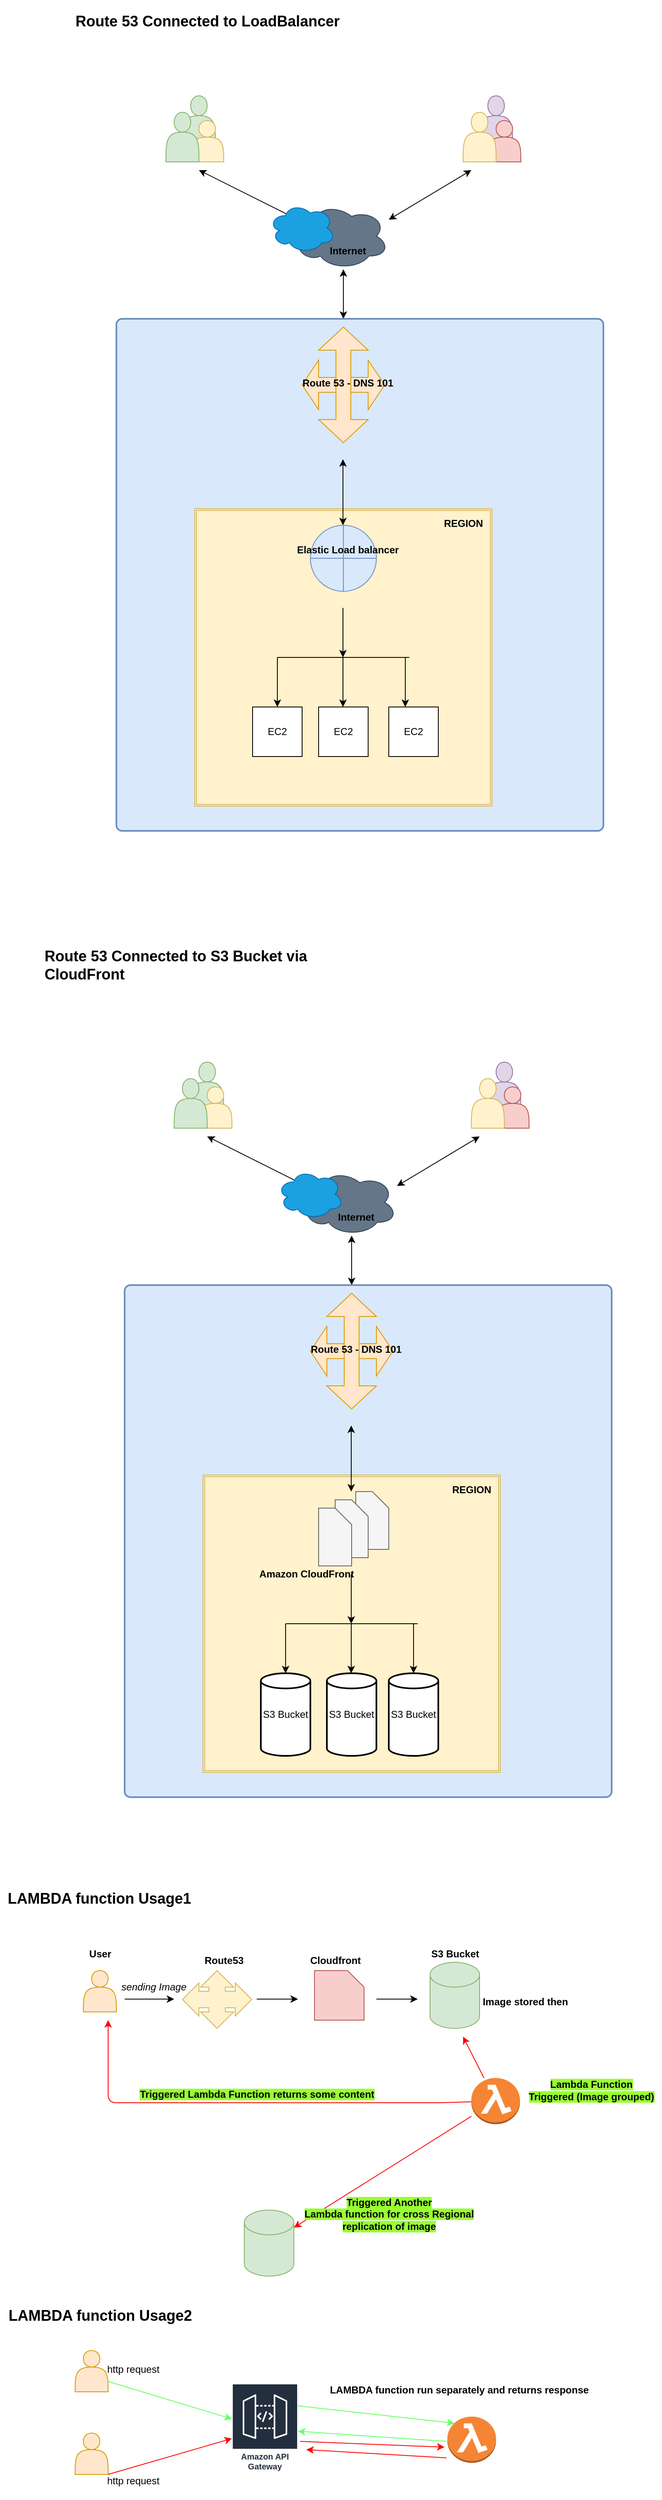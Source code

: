 <mxfile version="14.1.9" type="github">
  <diagram id="UeQTDkwv5za3803A1B4S" name="Page-1">
    <mxGraphModel dx="897" dy="572" grid="1" gridSize="10" guides="1" tooltips="1" connect="1" arrows="1" fold="1" page="1" pageScale="1" pageWidth="850" pageHeight="1100" math="0" shadow="0">
      <root>
        <mxCell id="0" />
        <mxCell id="1" parent="0" />
        <mxCell id="Ybsti9bT6PNA4Oe1Zu98-1" value="" style="shape=actor;whiteSpace=wrap;html=1;fillColor=#d5e8d4;strokeColor=#82b366;" vertex="1" parent="1">
          <mxGeometry x="280" y="210" width="40" height="60" as="geometry" />
        </mxCell>
        <mxCell id="Ybsti9bT6PNA4Oe1Zu98-2" value="" style="shape=actor;whiteSpace=wrap;html=1;fillColor=#fff2cc;strokeColor=#d6b656;" vertex="1" parent="1">
          <mxGeometry x="290" y="240" width="40" height="50" as="geometry" />
        </mxCell>
        <mxCell id="Ybsti9bT6PNA4Oe1Zu98-3" value="" style="shape=actor;whiteSpace=wrap;html=1;fillColor=#d5e8d4;strokeColor=#82b366;" vertex="1" parent="1">
          <mxGeometry x="260" y="230" width="40" height="60" as="geometry" />
        </mxCell>
        <mxCell id="Ybsti9bT6PNA4Oe1Zu98-10" value="" style="shape=actor;whiteSpace=wrap;html=1;fillColor=#e1d5e7;strokeColor=#9673a6;" vertex="1" parent="1">
          <mxGeometry x="640" y="210" width="40" height="60" as="geometry" />
        </mxCell>
        <mxCell id="Ybsti9bT6PNA4Oe1Zu98-11" value="" style="shape=actor;whiteSpace=wrap;html=1;fillColor=#f8cecc;strokeColor=#b85450;" vertex="1" parent="1">
          <mxGeometry x="650" y="240" width="40" height="50" as="geometry" />
        </mxCell>
        <mxCell id="Ybsti9bT6PNA4Oe1Zu98-12" value="" style="shape=actor;whiteSpace=wrap;html=1;fillColor=#fff2cc;strokeColor=#d6b656;" vertex="1" parent="1">
          <mxGeometry x="620" y="230" width="40" height="60" as="geometry" />
        </mxCell>
        <mxCell id="Ybsti9bT6PNA4Oe1Zu98-16" value="" style="endArrow=classic;startArrow=classic;html=1;" edge="1" parent="1">
          <mxGeometry width="50" height="50" relative="1" as="geometry">
            <mxPoint x="420" y="360" as="sourcePoint" />
            <mxPoint x="300" y="300" as="targetPoint" />
          </mxGeometry>
        </mxCell>
        <mxCell id="Ybsti9bT6PNA4Oe1Zu98-17" value="" style="endArrow=classic;startArrow=classic;html=1;" edge="1" parent="1">
          <mxGeometry width="50" height="50" relative="1" as="geometry">
            <mxPoint x="530" y="360" as="sourcePoint" />
            <mxPoint x="630" y="300" as="targetPoint" />
            <Array as="points" />
          </mxGeometry>
        </mxCell>
        <mxCell id="Ybsti9bT6PNA4Oe1Zu98-19" value="" style="ellipse;shape=cloud;whiteSpace=wrap;html=1;fillColor=#647687;strokeColor=#314354;fontColor=#ffffff;" vertex="1" parent="1">
          <mxGeometry x="410" y="340" width="120" height="80" as="geometry" />
        </mxCell>
        <mxCell id="Ybsti9bT6PNA4Oe1Zu98-20" value="" style="ellipse;shape=cloud;whiteSpace=wrap;html=1;fillColor=#1ba1e2;strokeColor=#006EAF;fontColor=#ffffff;" vertex="1" parent="1">
          <mxGeometry x="385" y="340" width="80" height="60" as="geometry" />
        </mxCell>
        <mxCell id="Ybsti9bT6PNA4Oe1Zu98-21" value="" style="endArrow=classic;startArrow=classic;html=1;" edge="1" parent="1">
          <mxGeometry width="50" height="50" relative="1" as="geometry">
            <mxPoint x="475" y="480" as="sourcePoint" />
            <mxPoint x="475" y="420" as="targetPoint" />
          </mxGeometry>
        </mxCell>
        <mxCell id="Ybsti9bT6PNA4Oe1Zu98-22" value="&lt;div&gt;&lt;b&gt;Internet&lt;/b&gt;&lt;/div&gt;&lt;div&gt;&lt;br&gt;&lt;/div&gt;" style="text;html=1;align=center;verticalAlign=middle;resizable=0;points=[];autosize=1;" vertex="1" parent="1">
          <mxGeometry x="450" y="390" width="60" height="30" as="geometry" />
        </mxCell>
        <mxCell id="Ybsti9bT6PNA4Oe1Zu98-60" value="" style="rounded=1;whiteSpace=wrap;html=1;absoluteArcSize=1;arcSize=14;strokeWidth=2;fillColor=#dae8fc;strokeColor=#6c8ebf;" vertex="1" parent="1">
          <mxGeometry x="200" y="480" width="590" height="620" as="geometry" />
        </mxCell>
        <mxCell id="Ybsti9bT6PNA4Oe1Zu98-61" value="" style="shape=doubleArrow;whiteSpace=wrap;html=1;fillColor=#ffe6cc;strokeColor=#d79b00;" vertex="1" parent="1">
          <mxGeometry x="425" y="530" width="100" height="60" as="geometry" />
        </mxCell>
        <mxCell id="Ybsti9bT6PNA4Oe1Zu98-62" value="" style="shape=doubleArrow;direction=south;whiteSpace=wrap;html=1;fillColor=#ffe6cc;strokeColor=#d79b00;" vertex="1" parent="1">
          <mxGeometry x="445" y="490" width="60" height="140" as="geometry" />
        </mxCell>
        <mxCell id="Ybsti9bT6PNA4Oe1Zu98-63" value="&lt;div&gt;&lt;b&gt;Route 53 - DNS 101&lt;/b&gt;&lt;/div&gt;&lt;div&gt;&lt;b&gt;&lt;br&gt;&lt;/b&gt;&lt;/div&gt;" style="text;html=1;align=center;verticalAlign=middle;resizable=0;points=[];autosize=1;" vertex="1" parent="1">
          <mxGeometry x="415" y="550" width="130" height="30" as="geometry" />
        </mxCell>
        <mxCell id="Ybsti9bT6PNA4Oe1Zu98-64" value="" style="shape=ext;double=1;whiteSpace=wrap;html=1;aspect=fixed;fillColor=#fff2cc;strokeColor=#d6b656;" vertex="1" parent="1">
          <mxGeometry x="295" y="710" width="360" height="360" as="geometry" />
        </mxCell>
        <mxCell id="Ybsti9bT6PNA4Oe1Zu98-65" value="" style="endArrow=classic;startArrow=classic;html=1;" edge="1" parent="1">
          <mxGeometry width="50" height="50" relative="1" as="geometry">
            <mxPoint x="474.5" y="730" as="sourcePoint" />
            <mxPoint x="474.5" y="650" as="targetPoint" />
            <Array as="points" />
          </mxGeometry>
        </mxCell>
        <mxCell id="Ybsti9bT6PNA4Oe1Zu98-66" value="" style="shape=orEllipse;perimeter=ellipsePerimeter;whiteSpace=wrap;html=1;backgroundOutline=1;fillColor=#dae8fc;strokeColor=#6c8ebf;" vertex="1" parent="1">
          <mxGeometry x="435" y="730" width="80" height="80" as="geometry" />
        </mxCell>
        <mxCell id="Ybsti9bT6PNA4Oe1Zu98-67" value="&lt;b&gt;Elastic Load balancer&lt;/b&gt;" style="text;html=1;align=center;verticalAlign=middle;resizable=0;points=[];autosize=1;" vertex="1" parent="1">
          <mxGeometry x="410" y="750" width="140" height="20" as="geometry" />
        </mxCell>
        <mxCell id="Ybsti9bT6PNA4Oe1Zu98-68" value="" style="endArrow=classic;html=1;" edge="1" parent="1">
          <mxGeometry width="50" height="50" relative="1" as="geometry">
            <mxPoint x="395" y="890" as="sourcePoint" />
            <mxPoint x="395" y="950" as="targetPoint" />
          </mxGeometry>
        </mxCell>
        <mxCell id="Ybsti9bT6PNA4Oe1Zu98-69" value="" style="endArrow=classic;html=1;" edge="1" parent="1">
          <mxGeometry width="50" height="50" relative="1" as="geometry">
            <mxPoint x="474.5" y="890" as="sourcePoint" />
            <mxPoint x="474.5" y="950" as="targetPoint" />
          </mxGeometry>
        </mxCell>
        <mxCell id="Ybsti9bT6PNA4Oe1Zu98-70" value="" style="endArrow=classic;html=1;" edge="1" parent="1">
          <mxGeometry width="50" height="50" relative="1" as="geometry">
            <mxPoint x="550" y="890" as="sourcePoint" />
            <mxPoint x="550" y="950" as="targetPoint" />
            <Array as="points">
              <mxPoint x="550" y="920" />
            </Array>
          </mxGeometry>
        </mxCell>
        <mxCell id="Ybsti9bT6PNA4Oe1Zu98-71" value="" style="endArrow=none;html=1;" edge="1" parent="1">
          <mxGeometry width="50" height="50" relative="1" as="geometry">
            <mxPoint x="395" y="890" as="sourcePoint" />
            <mxPoint x="555" y="890" as="targetPoint" />
          </mxGeometry>
        </mxCell>
        <mxCell id="Ybsti9bT6PNA4Oe1Zu98-72" value="" style="endArrow=classic;html=1;" edge="1" parent="1">
          <mxGeometry width="50" height="50" relative="1" as="geometry">
            <mxPoint x="474.5" y="830" as="sourcePoint" />
            <mxPoint x="474.5" y="890" as="targetPoint" />
            <Array as="points">
              <mxPoint x="474.5" y="860" />
            </Array>
          </mxGeometry>
        </mxCell>
        <mxCell id="Ybsti9bT6PNA4Oe1Zu98-73" value="EC2" style="whiteSpace=wrap;html=1;aspect=fixed;" vertex="1" parent="1">
          <mxGeometry x="365" y="950" width="60" height="60" as="geometry" />
        </mxCell>
        <mxCell id="Ybsti9bT6PNA4Oe1Zu98-74" value="EC2" style="whiteSpace=wrap;html=1;aspect=fixed;" vertex="1" parent="1">
          <mxGeometry x="445" y="950" width="60" height="60" as="geometry" />
        </mxCell>
        <mxCell id="Ybsti9bT6PNA4Oe1Zu98-75" value="EC2" style="whiteSpace=wrap;html=1;aspect=fixed;" vertex="1" parent="1">
          <mxGeometry x="530" y="950" width="60" height="60" as="geometry" />
        </mxCell>
        <mxCell id="Ybsti9bT6PNA4Oe1Zu98-76" value="&lt;div&gt;&lt;b&gt;REGION&lt;/b&gt;&lt;/div&gt;&lt;div&gt;&lt;br&gt;&lt;/div&gt;" style="text;html=1;align=center;verticalAlign=middle;resizable=0;points=[];autosize=1;" vertex="1" parent="1">
          <mxGeometry x="590" y="720" width="60" height="30" as="geometry" />
        </mxCell>
        <mxCell id="Ybsti9bT6PNA4Oe1Zu98-77" value="&lt;h2&gt;&lt;b&gt;Route 53 Connected to LoadBalancer&lt;/b&gt;&lt;/h2&gt;" style="text;html=1;align=center;verticalAlign=middle;resizable=0;points=[];autosize=1;" vertex="1" parent="1">
          <mxGeometry x="140" y="95" width="340" height="50" as="geometry" />
        </mxCell>
        <mxCell id="Ybsti9bT6PNA4Oe1Zu98-78" value="&lt;h2&gt;&lt;b&gt;Route 53 Connected to S3 Bucket via CloudFront&lt;br&gt;&lt;/b&gt;&lt;/h2&gt;" style="text;whiteSpace=wrap;html=1;" vertex="1" parent="1">
          <mxGeometry x="111" y="1220" width="350" height="60" as="geometry" />
        </mxCell>
        <mxCell id="Ybsti9bT6PNA4Oe1Zu98-79" value="" style="shape=actor;whiteSpace=wrap;html=1;fillColor=#d5e8d4;strokeColor=#82b366;" vertex="1" parent="1">
          <mxGeometry x="290" y="1380" width="40" height="60" as="geometry" />
        </mxCell>
        <mxCell id="Ybsti9bT6PNA4Oe1Zu98-80" value="" style="shape=actor;whiteSpace=wrap;html=1;fillColor=#fff2cc;strokeColor=#d6b656;" vertex="1" parent="1">
          <mxGeometry x="300" y="1410" width="40" height="50" as="geometry" />
        </mxCell>
        <mxCell id="Ybsti9bT6PNA4Oe1Zu98-81" value="" style="shape=actor;whiteSpace=wrap;html=1;fillColor=#d5e8d4;strokeColor=#82b366;" vertex="1" parent="1">
          <mxGeometry x="270" y="1400" width="40" height="60" as="geometry" />
        </mxCell>
        <mxCell id="Ybsti9bT6PNA4Oe1Zu98-82" value="" style="shape=actor;whiteSpace=wrap;html=1;fillColor=#e1d5e7;strokeColor=#9673a6;" vertex="1" parent="1">
          <mxGeometry x="650" y="1380" width="40" height="60" as="geometry" />
        </mxCell>
        <mxCell id="Ybsti9bT6PNA4Oe1Zu98-83" value="" style="shape=actor;whiteSpace=wrap;html=1;fillColor=#f8cecc;strokeColor=#b85450;" vertex="1" parent="1">
          <mxGeometry x="660" y="1410" width="40" height="50" as="geometry" />
        </mxCell>
        <mxCell id="Ybsti9bT6PNA4Oe1Zu98-84" value="" style="shape=actor;whiteSpace=wrap;html=1;fillColor=#fff2cc;strokeColor=#d6b656;" vertex="1" parent="1">
          <mxGeometry x="630" y="1400" width="40" height="60" as="geometry" />
        </mxCell>
        <mxCell id="Ybsti9bT6PNA4Oe1Zu98-85" value="" style="endArrow=classic;startArrow=classic;html=1;" edge="1" parent="1">
          <mxGeometry width="50" height="50" relative="1" as="geometry">
            <mxPoint x="430" y="1530" as="sourcePoint" />
            <mxPoint x="310" y="1470" as="targetPoint" />
          </mxGeometry>
        </mxCell>
        <mxCell id="Ybsti9bT6PNA4Oe1Zu98-86" value="" style="endArrow=classic;startArrow=classic;html=1;" edge="1" parent="1">
          <mxGeometry width="50" height="50" relative="1" as="geometry">
            <mxPoint x="540" y="1530" as="sourcePoint" />
            <mxPoint x="640" y="1470" as="targetPoint" />
            <Array as="points" />
          </mxGeometry>
        </mxCell>
        <mxCell id="Ybsti9bT6PNA4Oe1Zu98-87" value="" style="ellipse;shape=cloud;whiteSpace=wrap;html=1;fillColor=#647687;strokeColor=#314354;fontColor=#ffffff;" vertex="1" parent="1">
          <mxGeometry x="420" y="1510" width="120" height="80" as="geometry" />
        </mxCell>
        <mxCell id="Ybsti9bT6PNA4Oe1Zu98-88" value="" style="ellipse;shape=cloud;whiteSpace=wrap;html=1;fillColor=#1ba1e2;strokeColor=#006EAF;fontColor=#ffffff;" vertex="1" parent="1">
          <mxGeometry x="395" y="1510" width="80" height="60" as="geometry" />
        </mxCell>
        <mxCell id="Ybsti9bT6PNA4Oe1Zu98-89" value="" style="endArrow=classic;startArrow=classic;html=1;" edge="1" parent="1">
          <mxGeometry width="50" height="50" relative="1" as="geometry">
            <mxPoint x="485" y="1650" as="sourcePoint" />
            <mxPoint x="485" y="1590" as="targetPoint" />
          </mxGeometry>
        </mxCell>
        <mxCell id="Ybsti9bT6PNA4Oe1Zu98-90" value="&lt;div&gt;&lt;b&gt;Internet&lt;/b&gt;&lt;/div&gt;&lt;div&gt;&lt;br&gt;&lt;/div&gt;" style="text;html=1;align=center;verticalAlign=middle;resizable=0;points=[];autosize=1;" vertex="1" parent="1">
          <mxGeometry x="460" y="1560" width="60" height="30" as="geometry" />
        </mxCell>
        <mxCell id="Ybsti9bT6PNA4Oe1Zu98-91" value="" style="rounded=1;whiteSpace=wrap;html=1;absoluteArcSize=1;arcSize=14;strokeWidth=2;fillColor=#dae8fc;strokeColor=#6c8ebf;" vertex="1" parent="1">
          <mxGeometry x="210" y="1650" width="590" height="620" as="geometry" />
        </mxCell>
        <mxCell id="Ybsti9bT6PNA4Oe1Zu98-92" value="" style="shape=doubleArrow;whiteSpace=wrap;html=1;fillColor=#ffe6cc;strokeColor=#d79b00;" vertex="1" parent="1">
          <mxGeometry x="435" y="1700" width="100" height="60" as="geometry" />
        </mxCell>
        <mxCell id="Ybsti9bT6PNA4Oe1Zu98-93" value="" style="shape=doubleArrow;direction=south;whiteSpace=wrap;html=1;fillColor=#ffe6cc;strokeColor=#d79b00;" vertex="1" parent="1">
          <mxGeometry x="455" y="1660" width="60" height="140" as="geometry" />
        </mxCell>
        <mxCell id="Ybsti9bT6PNA4Oe1Zu98-94" value="&lt;div&gt;&lt;b&gt;Route 53 - DNS 101&lt;/b&gt;&lt;/div&gt;&lt;div&gt;&lt;b&gt;&lt;br&gt;&lt;/b&gt;&lt;/div&gt;" style="text;html=1;align=center;verticalAlign=middle;resizable=0;points=[];autosize=1;" vertex="1" parent="1">
          <mxGeometry x="425" y="1720" width="130" height="30" as="geometry" />
        </mxCell>
        <mxCell id="Ybsti9bT6PNA4Oe1Zu98-95" value="" style="shape=ext;double=1;whiteSpace=wrap;html=1;aspect=fixed;fillColor=#fff2cc;strokeColor=#d6b656;" vertex="1" parent="1">
          <mxGeometry x="305" y="1880" width="360" height="360" as="geometry" />
        </mxCell>
        <mxCell id="Ybsti9bT6PNA4Oe1Zu98-96" value="" style="endArrow=classic;startArrow=classic;html=1;" edge="1" parent="1">
          <mxGeometry width="50" height="50" relative="1" as="geometry">
            <mxPoint x="484.5" y="1900" as="sourcePoint" />
            <mxPoint x="484.5" y="1820" as="targetPoint" />
            <Array as="points" />
          </mxGeometry>
        </mxCell>
        <mxCell id="Ybsti9bT6PNA4Oe1Zu98-98" value="&lt;b&gt;Amazon CloudFront&lt;br&gt;&lt;/b&gt;" style="text;html=1;align=center;verticalAlign=middle;resizable=0;points=[];autosize=1;" vertex="1" parent="1">
          <mxGeometry x="365" y="1990" width="130" height="20" as="geometry" />
        </mxCell>
        <mxCell id="Ybsti9bT6PNA4Oe1Zu98-99" value="" style="endArrow=classic;html=1;" edge="1" parent="1">
          <mxGeometry width="50" height="50" relative="1" as="geometry">
            <mxPoint x="405" y="2060" as="sourcePoint" />
            <mxPoint x="405" y="2120" as="targetPoint" />
          </mxGeometry>
        </mxCell>
        <mxCell id="Ybsti9bT6PNA4Oe1Zu98-100" value="" style="endArrow=classic;html=1;" edge="1" parent="1">
          <mxGeometry width="50" height="50" relative="1" as="geometry">
            <mxPoint x="484.5" y="2060" as="sourcePoint" />
            <mxPoint x="484.5" y="2120" as="targetPoint" />
          </mxGeometry>
        </mxCell>
        <mxCell id="Ybsti9bT6PNA4Oe1Zu98-101" value="" style="endArrow=classic;html=1;" edge="1" parent="1">
          <mxGeometry width="50" height="50" relative="1" as="geometry">
            <mxPoint x="560" y="2060" as="sourcePoint" />
            <mxPoint x="560" y="2120" as="targetPoint" />
            <Array as="points">
              <mxPoint x="560" y="2090" />
            </Array>
          </mxGeometry>
        </mxCell>
        <mxCell id="Ybsti9bT6PNA4Oe1Zu98-102" value="" style="endArrow=none;html=1;" edge="1" parent="1">
          <mxGeometry width="50" height="50" relative="1" as="geometry">
            <mxPoint x="405" y="2060" as="sourcePoint" />
            <mxPoint x="565" y="2060" as="targetPoint" />
          </mxGeometry>
        </mxCell>
        <mxCell id="Ybsti9bT6PNA4Oe1Zu98-103" value="" style="endArrow=classic;html=1;" edge="1" parent="1">
          <mxGeometry width="50" height="50" relative="1" as="geometry">
            <mxPoint x="484.5" y="2000" as="sourcePoint" />
            <mxPoint x="484.5" y="2060" as="targetPoint" />
            <Array as="points">
              <mxPoint x="484.5" y="2030" />
            </Array>
          </mxGeometry>
        </mxCell>
        <mxCell id="Ybsti9bT6PNA4Oe1Zu98-107" value="&lt;div&gt;&lt;b&gt;REGION&lt;/b&gt;&lt;/div&gt;&lt;div&gt;&lt;br&gt;&lt;/div&gt;" style="text;html=1;align=center;verticalAlign=middle;resizable=0;points=[];autosize=1;" vertex="1" parent="1">
          <mxGeometry x="600" y="1890" width="60" height="30" as="geometry" />
        </mxCell>
        <mxCell id="Ybsti9bT6PNA4Oe1Zu98-108" value="" style="verticalLabelPosition=bottom;verticalAlign=top;html=1;shape=card;whiteSpace=wrap;size=20;arcSize=12;direction=south;fillColor=#f5f5f5;strokeColor=#666666;fontColor=#333333;" vertex="1" parent="1">
          <mxGeometry x="490" y="1900" width="40" height="70" as="geometry" />
        </mxCell>
        <mxCell id="Ybsti9bT6PNA4Oe1Zu98-109" value="" style="verticalLabelPosition=bottom;verticalAlign=top;html=1;shape=card;whiteSpace=wrap;size=20;arcSize=12;direction=south;fillColor=#f5f5f5;strokeColor=#666666;fontColor=#333333;" vertex="1" parent="1">
          <mxGeometry x="465" y="1910" width="40" height="70" as="geometry" />
        </mxCell>
        <mxCell id="Ybsti9bT6PNA4Oe1Zu98-110" value="" style="verticalLabelPosition=bottom;verticalAlign=top;html=1;shape=card;whiteSpace=wrap;size=20;arcSize=12;direction=south;fillColor=#f5f5f5;strokeColor=#666666;fontColor=#333333;" vertex="1" parent="1">
          <mxGeometry x="445" y="1920" width="40" height="70" as="geometry" />
        </mxCell>
        <mxCell id="Ybsti9bT6PNA4Oe1Zu98-111" value="S3 Bucket" style="strokeWidth=2;html=1;shape=mxgraph.flowchart.direct_data;whiteSpace=wrap;direction=north;" vertex="1" parent="1">
          <mxGeometry x="375" y="2120" width="60" height="100" as="geometry" />
        </mxCell>
        <mxCell id="Ybsti9bT6PNA4Oe1Zu98-112" value="S3 Bucket" style="strokeWidth=2;html=1;shape=mxgraph.flowchart.direct_data;whiteSpace=wrap;direction=north;" vertex="1" parent="1">
          <mxGeometry x="455" y="2120" width="60" height="100" as="geometry" />
        </mxCell>
        <mxCell id="Ybsti9bT6PNA4Oe1Zu98-113" value="S3 Bucket" style="strokeWidth=2;html=1;shape=mxgraph.flowchart.direct_data;whiteSpace=wrap;direction=north;" vertex="1" parent="1">
          <mxGeometry x="530" y="2120" width="60" height="100" as="geometry" />
        </mxCell>
        <mxCell id="Ybsti9bT6PNA4Oe1Zu98-114" value="&lt;div&gt;&lt;h2&gt;&lt;b&gt;LAMBDA function Usage1&lt;/b&gt;&lt;/h2&gt;&lt;/div&gt;&lt;div&gt;&lt;b&gt;&lt;br&gt;&lt;/b&gt;&lt;/div&gt;" style="text;html=1;align=center;verticalAlign=middle;resizable=0;points=[];autosize=1;" vertex="1" parent="1">
          <mxGeometry x="59" y="2370" width="240" height="60" as="geometry" />
        </mxCell>
        <mxCell id="Ybsti9bT6PNA4Oe1Zu98-115" value="" style="shape=actor;whiteSpace=wrap;html=1;fillColor=#ffe6cc;strokeColor=#d79b00;" vertex="1" parent="1">
          <mxGeometry x="160" y="2480" width="40" height="50" as="geometry" />
        </mxCell>
        <mxCell id="Ybsti9bT6PNA4Oe1Zu98-117" value="" style="html=1;shadow=0;dashed=0;align=center;verticalAlign=middle;shape=mxgraph.arrows2.quadArrow;dy=10;dx=20;notch=24;arrowHead=10;fillColor=#fff2cc;strokeColor=#d6b656;" vertex="1" parent="1">
          <mxGeometry x="280" y="2480" width="84" height="70" as="geometry" />
        </mxCell>
        <mxCell id="Ybsti9bT6PNA4Oe1Zu98-120" value="" style="verticalLabelPosition=bottom;verticalAlign=top;html=1;shape=card;whiteSpace=wrap;size=20;arcSize=12;direction=south;fillColor=#f8cecc;strokeColor=#b85450;" vertex="1" parent="1">
          <mxGeometry x="440" y="2480" width="60" height="60" as="geometry" />
        </mxCell>
        <mxCell id="Ybsti9bT6PNA4Oe1Zu98-122" value="" style="shape=cylinder3;whiteSpace=wrap;html=1;boundedLbl=1;backgroundOutline=1;size=15;fillColor=#d5e8d4;strokeColor=#82b366;" vertex="1" parent="1">
          <mxGeometry x="580" y="2470" width="60" height="80" as="geometry" />
        </mxCell>
        <mxCell id="Ybsti9bT6PNA4Oe1Zu98-123" value="" style="endArrow=classic;html=1;" edge="1" parent="1">
          <mxGeometry width="50" height="50" relative="1" as="geometry">
            <mxPoint x="210" y="2514.5" as="sourcePoint" />
            <mxPoint x="270" y="2514.5" as="targetPoint" />
            <Array as="points">
              <mxPoint x="240" y="2514.5" />
            </Array>
          </mxGeometry>
        </mxCell>
        <mxCell id="Ybsti9bT6PNA4Oe1Zu98-124" value="&lt;div&gt;&lt;b&gt;Cloudfront&lt;/b&gt;&lt;/div&gt;&lt;div&gt;&lt;b&gt;&lt;br&gt;&lt;/b&gt;&lt;/div&gt;" style="text;html=1;align=center;verticalAlign=middle;resizable=0;points=[];autosize=1;" vertex="1" parent="1">
          <mxGeometry x="425" y="2460" width="80" height="30" as="geometry" />
        </mxCell>
        <mxCell id="Ybsti9bT6PNA4Oe1Zu98-125" value="&lt;div&gt;&lt;b&gt;Route53&lt;/b&gt;&lt;/div&gt;&lt;div&gt;&lt;b&gt;&lt;br&gt;&lt;/b&gt;&lt;/div&gt;" style="text;html=1;align=center;verticalAlign=middle;resizable=0;points=[];autosize=1;" vertex="1" parent="1">
          <mxGeometry x="300" y="2460" width="60" height="30" as="geometry" />
        </mxCell>
        <mxCell id="Ybsti9bT6PNA4Oe1Zu98-126" value="&lt;b&gt;User&lt;/b&gt;" style="text;html=1;align=center;verticalAlign=middle;resizable=0;points=[];autosize=1;" vertex="1" parent="1">
          <mxGeometry x="160" y="2450" width="40" height="20" as="geometry" />
        </mxCell>
        <mxCell id="Ybsti9bT6PNA4Oe1Zu98-127" value="&lt;i&gt;sending Image&lt;/i&gt;" style="text;html=1;align=center;verticalAlign=middle;resizable=0;points=[];autosize=1;" vertex="1" parent="1">
          <mxGeometry x="200" y="2490" width="90" height="20" as="geometry" />
        </mxCell>
        <mxCell id="Ybsti9bT6PNA4Oe1Zu98-128" value="&lt;div&gt;&lt;b&gt;S3 Bucket&lt;/b&gt;&lt;/div&gt;" style="text;html=1;align=center;verticalAlign=middle;resizable=0;points=[];autosize=1;" vertex="1" parent="1">
          <mxGeometry x="575" y="2450" width="70" height="20" as="geometry" />
        </mxCell>
        <mxCell id="Ybsti9bT6PNA4Oe1Zu98-129" value="" style="endArrow=classic;html=1;" edge="1" parent="1">
          <mxGeometry width="50" height="50" relative="1" as="geometry">
            <mxPoint x="370" y="2514.5" as="sourcePoint" />
            <mxPoint x="420" y="2514.5" as="targetPoint" />
            <Array as="points">
              <mxPoint x="400" y="2514.5" />
            </Array>
          </mxGeometry>
        </mxCell>
        <mxCell id="Ybsti9bT6PNA4Oe1Zu98-130" value="" style="endArrow=classic;html=1;" edge="1" parent="1">
          <mxGeometry width="50" height="50" relative="1" as="geometry">
            <mxPoint x="515" y="2514.5" as="sourcePoint" />
            <mxPoint x="565" y="2514.5" as="targetPoint" />
            <Array as="points">
              <mxPoint x="545" y="2514.5" />
            </Array>
          </mxGeometry>
        </mxCell>
        <mxCell id="Ybsti9bT6PNA4Oe1Zu98-132" value="&lt;span style=&quot;background-color: rgb(153 , 255 , 51)&quot;&gt;&lt;b&gt;Lambda Function&lt;br&gt;&lt;/b&gt;&lt;/span&gt;&lt;div&gt;&lt;span style=&quot;background-color: rgb(153 , 255 , 51)&quot;&gt;&lt;b&gt;Triggered (Image grouped)&lt;br&gt;&lt;/b&gt;&lt;/span&gt;&lt;/div&gt;" style="text;html=1;align=center;verticalAlign=middle;resizable=0;points=[];autosize=1;" vertex="1" parent="1">
          <mxGeometry x="690" y="2610" width="170" height="30" as="geometry" />
        </mxCell>
        <mxCell id="Ybsti9bT6PNA4Oe1Zu98-133" value="&lt;div&gt;&lt;b&gt;Image stored then&lt;/b&gt;&lt;/div&gt;&lt;div&gt;&lt;b&gt;&lt;br&gt;&lt;/b&gt;&lt;/div&gt;" style="text;html=1;align=center;verticalAlign=middle;resizable=0;points=[];autosize=1;" vertex="1" parent="1">
          <mxGeometry x="635" y="2510" width="120" height="30" as="geometry" />
        </mxCell>
        <mxCell id="Ybsti9bT6PNA4Oe1Zu98-134" value="" style="endArrow=classic;html=1;strokeColor=#FF0000;" edge="1" parent="1" source="Ybsti9bT6PNA4Oe1Zu98-142" target="Ybsti9bT6PNA4Oe1Zu98-136">
          <mxGeometry width="50" height="50" relative="1" as="geometry">
            <mxPoint x="585" y="2545" as="sourcePoint" />
            <mxPoint x="525" y="2625" as="targetPoint" />
          </mxGeometry>
        </mxCell>
        <mxCell id="Ybsti9bT6PNA4Oe1Zu98-135" value="&lt;b&gt;&lt;span style=&quot;background-color: rgb(153 , 255 , 51)&quot;&gt;Triggered Another &lt;br&gt;Lambda function for cross Regional&lt;br&gt;replication of image&lt;br&gt;&lt;/span&gt;&lt;/b&gt;" style="text;html=1;align=center;verticalAlign=middle;resizable=0;points=[];autosize=1;" vertex="1" parent="1">
          <mxGeometry x="420" y="2750" width="220" height="50" as="geometry" />
        </mxCell>
        <mxCell id="Ybsti9bT6PNA4Oe1Zu98-136" value="" style="shape=cylinder3;whiteSpace=wrap;html=1;boundedLbl=1;backgroundOutline=1;size=15;fillColor=#d5e8d4;strokeColor=#82b366;" vertex="1" parent="1">
          <mxGeometry x="355" y="2770" width="60" height="80" as="geometry" />
        </mxCell>
        <mxCell id="Ybsti9bT6PNA4Oe1Zu98-139" value="" style="endArrow=classic;html=1;strokeColor=#FF0000;" edge="1" parent="1" source="Ybsti9bT6PNA4Oe1Zu98-142">
          <mxGeometry width="50" height="50" relative="1" as="geometry">
            <mxPoint x="590" y="2610" as="sourcePoint" />
            <mxPoint x="190" y="2540" as="targetPoint" />
            <Array as="points">
              <mxPoint x="590" y="2640" />
              <mxPoint x="190" y="2640" />
            </Array>
          </mxGeometry>
        </mxCell>
        <mxCell id="Ybsti9bT6PNA4Oe1Zu98-140" value="&lt;b&gt;&lt;span style=&quot;background-color: rgb(153 , 255 , 51)&quot;&gt;Triggered Lambda Function returns some content&lt;/span&gt;&lt;/b&gt;" style="text;html=1;align=center;verticalAlign=middle;resizable=0;points=[];autosize=1;" vertex="1" parent="1">
          <mxGeometry x="220" y="2620" width="300" height="20" as="geometry" />
        </mxCell>
        <mxCell id="Ybsti9bT6PNA4Oe1Zu98-142" value="" style="outlineConnect=0;dashed=0;verticalLabelPosition=bottom;verticalAlign=top;align=center;html=1;shape=mxgraph.aws3.lambda_function;fillColor=#F58534;gradientColor=none;" vertex="1" parent="1">
          <mxGeometry x="630" y="2610" width="59" height="56" as="geometry" />
        </mxCell>
        <mxCell id="Ybsti9bT6PNA4Oe1Zu98-143" value="" style="endArrow=classic;html=1;strokeColor=#FF0000;" edge="1" parent="1" source="Ybsti9bT6PNA4Oe1Zu98-142">
          <mxGeometry width="50" height="50" relative="1" as="geometry">
            <mxPoint x="590" y="2600" as="sourcePoint" />
            <mxPoint x="620" y="2560" as="targetPoint" />
          </mxGeometry>
        </mxCell>
        <mxCell id="Ybsti9bT6PNA4Oe1Zu98-144" value="&lt;div&gt;&lt;h2&gt;&lt;b&gt;LAMBDA function Usage2&lt;/b&gt;&lt;/h2&gt;&lt;/div&gt;&lt;div&gt;&lt;b&gt;&lt;br&gt;&lt;/b&gt;&lt;/div&gt;" style="text;html=1;align=center;verticalAlign=middle;resizable=0;points=[];autosize=1;" vertex="1" parent="1">
          <mxGeometry x="60" y="2875" width="240" height="60" as="geometry" />
        </mxCell>
        <mxCell id="Ybsti9bT6PNA4Oe1Zu98-146" value="" style="shape=actor;whiteSpace=wrap;html=1;fillColor=#ffe6cc;strokeColor=#d79b00;" vertex="1" parent="1">
          <mxGeometry x="150" y="2940" width="40" height="50" as="geometry" />
        </mxCell>
        <mxCell id="Ybsti9bT6PNA4Oe1Zu98-147" value="" style="shape=actor;whiteSpace=wrap;html=1;fillColor=#ffe6cc;strokeColor=#d79b00;" vertex="1" parent="1">
          <mxGeometry x="150" y="3040" width="40" height="50" as="geometry" />
        </mxCell>
        <mxCell id="Ybsti9bT6PNA4Oe1Zu98-148" value="Amazon API Gateway" style="outlineConnect=0;fontColor=#232F3E;gradientColor=none;strokeColor=#ffffff;fillColor=#232F3E;dashed=0;verticalLabelPosition=middle;verticalAlign=bottom;align=center;html=1;whiteSpace=wrap;fontSize=10;fontStyle=1;spacing=3;shape=mxgraph.aws4.productIcon;prIcon=mxgraph.aws4.api_gateway;" vertex="1" parent="1">
          <mxGeometry x="340" y="2980" width="80" height="110" as="geometry" />
        </mxCell>
        <mxCell id="Ybsti9bT6PNA4Oe1Zu98-151" value="" style="endArrow=classic;html=1;exitX=1;exitY=0.75;exitDx=0;exitDy=0;strokeColor=#66FF66;" edge="1" parent="1" source="Ybsti9bT6PNA4Oe1Zu98-146" target="Ybsti9bT6PNA4Oe1Zu98-148">
          <mxGeometry width="50" height="50" relative="1" as="geometry">
            <mxPoint x="230" y="2980" as="sourcePoint" />
            <mxPoint x="280" y="2930" as="targetPoint" />
            <Array as="points" />
          </mxGeometry>
        </mxCell>
        <mxCell id="Ybsti9bT6PNA4Oe1Zu98-152" value="" style="endArrow=classic;html=1;strokeColor=#FF0000;" edge="1" parent="1" target="Ybsti9bT6PNA4Oe1Zu98-148">
          <mxGeometry width="50" height="50" relative="1" as="geometry">
            <mxPoint x="190" y="3090" as="sourcePoint" />
            <mxPoint x="240" y="3040" as="targetPoint" />
          </mxGeometry>
        </mxCell>
        <mxCell id="Ybsti9bT6PNA4Oe1Zu98-153" value="&lt;div&gt;http request&lt;/div&gt;&lt;div&gt;&lt;br&gt;&lt;/div&gt;" style="text;html=1;align=center;verticalAlign=middle;resizable=0;points=[];autosize=1;" vertex="1" parent="1">
          <mxGeometry x="180" y="2955" width="80" height="30" as="geometry" />
        </mxCell>
        <mxCell id="Ybsti9bT6PNA4Oe1Zu98-154" value="&lt;div&gt;http request&lt;/div&gt;&lt;div&gt;&lt;br&gt;&lt;/div&gt;" style="text;html=1;align=center;verticalAlign=middle;resizable=0;points=[];autosize=1;" vertex="1" parent="1">
          <mxGeometry x="180" y="3090" width="80" height="30" as="geometry" />
        </mxCell>
        <mxCell id="Ybsti9bT6PNA4Oe1Zu98-155" value="" style="outlineConnect=0;dashed=0;verticalLabelPosition=bottom;verticalAlign=top;align=center;html=1;shape=mxgraph.aws3.lambda_function;fillColor=#F58534;gradientColor=none;" vertex="1" parent="1">
          <mxGeometry x="601" y="3020" width="59" height="56" as="geometry" />
        </mxCell>
        <mxCell id="Ybsti9bT6PNA4Oe1Zu98-156" value="" style="endArrow=classic;html=1;exitX=1;exitY=0.75;exitDx=0;exitDy=0;strokeColor=#66FF66;entryX=0.145;entryY=0.145;entryDx=0;entryDy=0;entryPerimeter=0;" edge="1" parent="1" target="Ybsti9bT6PNA4Oe1Zu98-155">
          <mxGeometry width="50" height="50" relative="1" as="geometry">
            <mxPoint x="420" y="3007" as="sourcePoint" />
            <mxPoint x="570" y="3052.395" as="targetPoint" />
            <Array as="points" />
          </mxGeometry>
        </mxCell>
        <mxCell id="Ybsti9bT6PNA4Oe1Zu98-157" value="" style="endArrow=classic;html=1;strokeColor=#66FF66;" edge="1" parent="1" target="Ybsti9bT6PNA4Oe1Zu98-148">
          <mxGeometry width="50" height="50" relative="1" as="geometry">
            <mxPoint x="600" y="3050" as="sourcePoint" />
            <mxPoint x="715" y="3085.395" as="targetPoint" />
            <Array as="points" />
          </mxGeometry>
        </mxCell>
        <mxCell id="Ybsti9bT6PNA4Oe1Zu98-158" value="" style="endArrow=classic;html=1;strokeColor=#FF0000;" edge="1" parent="1">
          <mxGeometry width="50" height="50" relative="1" as="geometry">
            <mxPoint x="422.5" y="3050" as="sourcePoint" />
            <mxPoint x="597.5" y="3057" as="targetPoint" />
          </mxGeometry>
        </mxCell>
        <mxCell id="Ybsti9bT6PNA4Oe1Zu98-159" value="" style="endArrow=classic;html=1;strokeColor=#FF0000;" edge="1" parent="1">
          <mxGeometry width="50" height="50" relative="1" as="geometry">
            <mxPoint x="600" y="3070" as="sourcePoint" />
            <mxPoint x="430" y="3060" as="targetPoint" />
          </mxGeometry>
        </mxCell>
        <mxCell id="Ybsti9bT6PNA4Oe1Zu98-160" value="&lt;div&gt;&lt;b&gt;LAMBDA function run separately and returns response&lt;/b&gt;&lt;/div&gt;&lt;div&gt;&lt;b&gt;&lt;br&gt;&lt;/b&gt; &lt;/div&gt;" style="text;html=1;align=center;verticalAlign=middle;resizable=0;points=[];autosize=1;" vertex="1" parent="1">
          <mxGeometry x="450" y="2980" width="330" height="30" as="geometry" />
        </mxCell>
      </root>
    </mxGraphModel>
  </diagram>
</mxfile>
